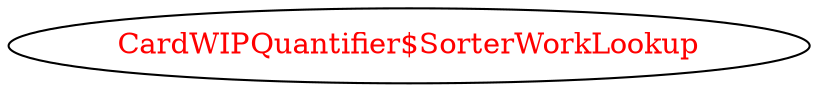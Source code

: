digraph dependencyGraph {
 concentrate=true;
 ranksep="2.0";
 rankdir="LR"; 
 splines="ortho";
"CardWIPQuantifier$SorterWorkLookup" [fontcolor="red"];
}